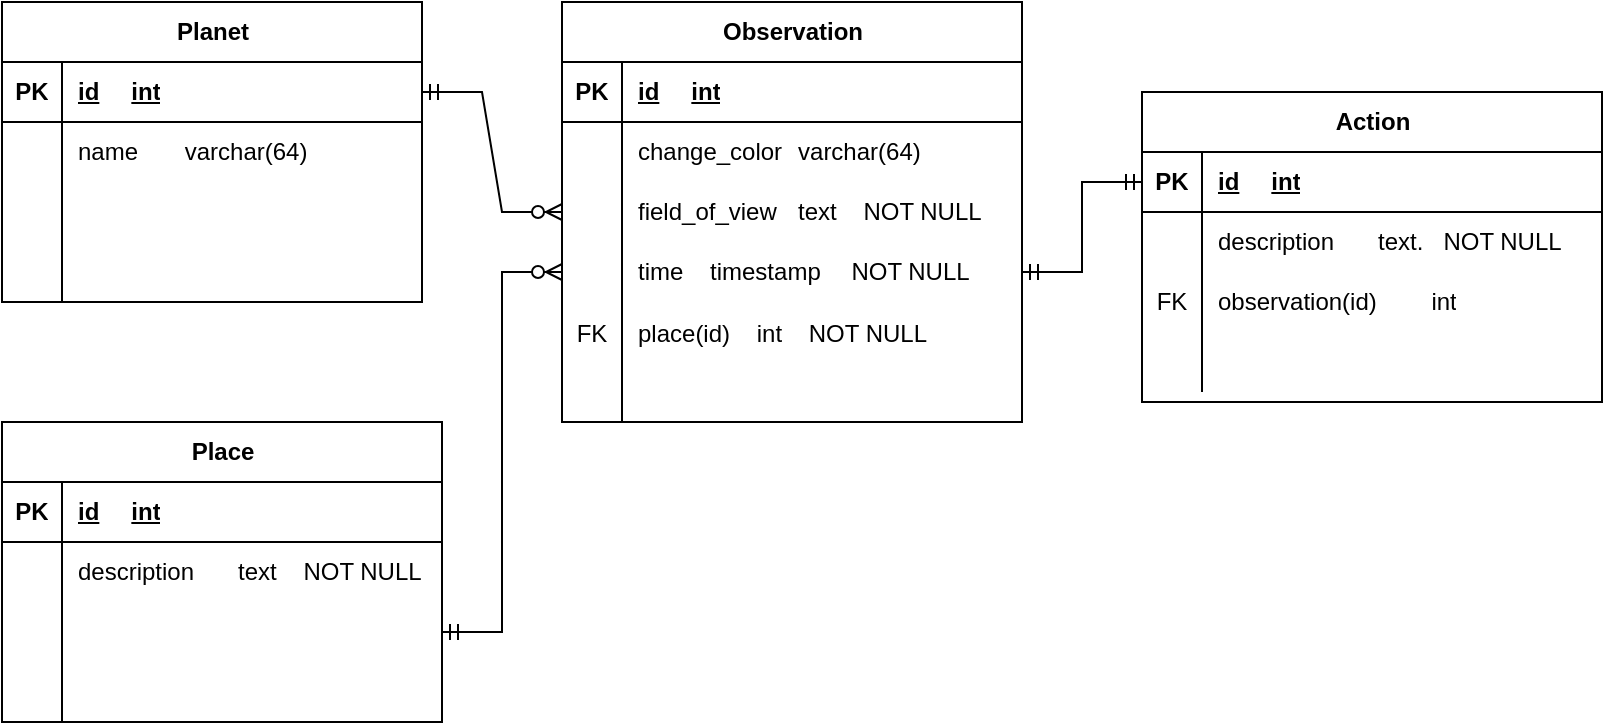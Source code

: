 <mxfile version="23.1.5" type="device">
  <diagram id="R2lEEEUBdFMjLlhIrx00" name="Page-1">
    <mxGraphModel dx="1339" dy="624" grid="1" gridSize="10" guides="1" tooltips="1" connect="1" arrows="1" fold="1" page="1" pageScale="1" pageWidth="850" pageHeight="1100" math="0" shadow="0" extFonts="Permanent Marker^https://fonts.googleapis.com/css?family=Permanent+Marker">
      <root>
        <mxCell id="0" />
        <mxCell id="1" parent="0" />
        <mxCell id="4F1G6D8R6oXfM3nXSuNH-1" value="Planet" style="shape=table;startSize=30;container=1;collapsible=1;childLayout=tableLayout;fixedRows=1;rowLines=0;fontStyle=1;align=center;resizeLast=1;html=1;" parent="1" vertex="1">
          <mxGeometry x="40" y="140" width="210" height="150" as="geometry" />
        </mxCell>
        <mxCell id="4F1G6D8R6oXfM3nXSuNH-2" value="" style="shape=tableRow;horizontal=0;startSize=0;swimlaneHead=0;swimlaneBody=0;fillColor=none;collapsible=0;dropTarget=0;points=[[0,0.5],[1,0.5]];portConstraint=eastwest;top=0;left=0;right=0;bottom=1;" parent="4F1G6D8R6oXfM3nXSuNH-1" vertex="1">
          <mxGeometry y="30" width="210" height="30" as="geometry" />
        </mxCell>
        <mxCell id="4F1G6D8R6oXfM3nXSuNH-3" value="PK" style="shape=partialRectangle;connectable=0;fillColor=none;top=0;left=0;bottom=0;right=0;fontStyle=1;overflow=hidden;whiteSpace=wrap;html=1;" parent="4F1G6D8R6oXfM3nXSuNH-2" vertex="1">
          <mxGeometry width="30" height="30" as="geometry">
            <mxRectangle width="30" height="30" as="alternateBounds" />
          </mxGeometry>
        </mxCell>
        <mxCell id="4F1G6D8R6oXfM3nXSuNH-4" value="id&lt;span style=&quot;white-space: pre;&quot;&gt;&#x9;int&lt;/span&gt;" style="shape=partialRectangle;connectable=0;fillColor=none;top=0;left=0;bottom=0;right=0;align=left;spacingLeft=6;fontStyle=5;overflow=hidden;whiteSpace=wrap;html=1;" parent="4F1G6D8R6oXfM3nXSuNH-2" vertex="1">
          <mxGeometry x="30" width="180" height="30" as="geometry">
            <mxRectangle width="180" height="30" as="alternateBounds" />
          </mxGeometry>
        </mxCell>
        <mxCell id="4F1G6D8R6oXfM3nXSuNH-5" value="" style="shape=tableRow;horizontal=0;startSize=0;swimlaneHead=0;swimlaneBody=0;fillColor=none;collapsible=0;dropTarget=0;points=[[0,0.5],[1,0.5]];portConstraint=eastwest;top=0;left=0;right=0;bottom=0;" parent="4F1G6D8R6oXfM3nXSuNH-1" vertex="1">
          <mxGeometry y="60" width="210" height="30" as="geometry" />
        </mxCell>
        <mxCell id="4F1G6D8R6oXfM3nXSuNH-6" value="" style="shape=partialRectangle;connectable=0;fillColor=none;top=0;left=0;bottom=0;right=0;editable=1;overflow=hidden;whiteSpace=wrap;html=1;" parent="4F1G6D8R6oXfM3nXSuNH-5" vertex="1">
          <mxGeometry width="30" height="30" as="geometry">
            <mxRectangle width="30" height="30" as="alternateBounds" />
          </mxGeometry>
        </mxCell>
        <mxCell id="4F1G6D8R6oXfM3nXSuNH-7" value="name&lt;span style=&quot;white-space: pre;&quot;&gt;&#x9;varchar(64)&lt;/span&gt;" style="shape=partialRectangle;connectable=0;fillColor=none;top=0;left=0;bottom=0;right=0;align=left;spacingLeft=6;overflow=hidden;whiteSpace=wrap;html=1;" parent="4F1G6D8R6oXfM3nXSuNH-5" vertex="1">
          <mxGeometry x="30" width="180" height="30" as="geometry">
            <mxRectangle width="180" height="30" as="alternateBounds" />
          </mxGeometry>
        </mxCell>
        <mxCell id="4F1G6D8R6oXfM3nXSuNH-8" value="" style="shape=tableRow;horizontal=0;startSize=0;swimlaneHead=0;swimlaneBody=0;fillColor=none;collapsible=0;dropTarget=0;points=[[0,0.5],[1,0.5]];portConstraint=eastwest;top=0;left=0;right=0;bottom=0;" parent="4F1G6D8R6oXfM3nXSuNH-1" vertex="1">
          <mxGeometry y="90" width="210" height="30" as="geometry" />
        </mxCell>
        <mxCell id="4F1G6D8R6oXfM3nXSuNH-9" value="" style="shape=partialRectangle;connectable=0;fillColor=none;top=0;left=0;bottom=0;right=0;editable=1;overflow=hidden;whiteSpace=wrap;html=1;" parent="4F1G6D8R6oXfM3nXSuNH-8" vertex="1">
          <mxGeometry width="30" height="30" as="geometry">
            <mxRectangle width="30" height="30" as="alternateBounds" />
          </mxGeometry>
        </mxCell>
        <mxCell id="4F1G6D8R6oXfM3nXSuNH-10" value="" style="shape=partialRectangle;connectable=0;fillColor=none;top=0;left=0;bottom=0;right=0;align=left;spacingLeft=6;overflow=hidden;whiteSpace=wrap;html=1;" parent="4F1G6D8R6oXfM3nXSuNH-8" vertex="1">
          <mxGeometry x="30" width="180" height="30" as="geometry">
            <mxRectangle width="180" height="30" as="alternateBounds" />
          </mxGeometry>
        </mxCell>
        <mxCell id="4F1G6D8R6oXfM3nXSuNH-11" value="" style="shape=tableRow;horizontal=0;startSize=0;swimlaneHead=0;swimlaneBody=0;fillColor=none;collapsible=0;dropTarget=0;points=[[0,0.5],[1,0.5]];portConstraint=eastwest;top=0;left=0;right=0;bottom=0;" parent="4F1G6D8R6oXfM3nXSuNH-1" vertex="1">
          <mxGeometry y="120" width="210" height="30" as="geometry" />
        </mxCell>
        <mxCell id="4F1G6D8R6oXfM3nXSuNH-12" value="" style="shape=partialRectangle;connectable=0;fillColor=none;top=0;left=0;bottom=0;right=0;editable=1;overflow=hidden;whiteSpace=wrap;html=1;" parent="4F1G6D8R6oXfM3nXSuNH-11" vertex="1">
          <mxGeometry width="30" height="30" as="geometry">
            <mxRectangle width="30" height="30" as="alternateBounds" />
          </mxGeometry>
        </mxCell>
        <mxCell id="4F1G6D8R6oXfM3nXSuNH-13" value="" style="shape=partialRectangle;connectable=0;fillColor=none;top=0;left=0;bottom=0;right=0;align=left;spacingLeft=6;overflow=hidden;whiteSpace=wrap;html=1;" parent="4F1G6D8R6oXfM3nXSuNH-11" vertex="1">
          <mxGeometry x="30" width="180" height="30" as="geometry">
            <mxRectangle width="180" height="30" as="alternateBounds" />
          </mxGeometry>
        </mxCell>
        <mxCell id="4F1G6D8R6oXfM3nXSuNH-53" value="Observation" style="shape=table;startSize=30;container=1;collapsible=1;childLayout=tableLayout;fixedRows=1;rowLines=0;fontStyle=1;align=center;resizeLast=1;html=1;" parent="1" vertex="1">
          <mxGeometry x="320" y="140" width="230" height="210" as="geometry" />
        </mxCell>
        <mxCell id="4F1G6D8R6oXfM3nXSuNH-54" value="" style="shape=tableRow;horizontal=0;startSize=0;swimlaneHead=0;swimlaneBody=0;fillColor=none;collapsible=0;dropTarget=0;points=[[0,0.5],[1,0.5]];portConstraint=eastwest;top=0;left=0;right=0;bottom=1;" parent="4F1G6D8R6oXfM3nXSuNH-53" vertex="1">
          <mxGeometry y="30" width="230" height="30" as="geometry" />
        </mxCell>
        <mxCell id="4F1G6D8R6oXfM3nXSuNH-55" value="PK" style="shape=partialRectangle;connectable=0;fillColor=none;top=0;left=0;bottom=0;right=0;fontStyle=1;overflow=hidden;whiteSpace=wrap;html=1;" parent="4F1G6D8R6oXfM3nXSuNH-54" vertex="1">
          <mxGeometry width="30" height="30" as="geometry">
            <mxRectangle width="30" height="30" as="alternateBounds" />
          </mxGeometry>
        </mxCell>
        <mxCell id="4F1G6D8R6oXfM3nXSuNH-56" value="id&lt;span style=&quot;white-space: pre;&quot;&gt;&#x9;int&lt;/span&gt;" style="shape=partialRectangle;connectable=0;fillColor=none;top=0;left=0;bottom=0;right=0;align=left;spacingLeft=6;fontStyle=5;overflow=hidden;whiteSpace=wrap;html=1;" parent="4F1G6D8R6oXfM3nXSuNH-54" vertex="1">
          <mxGeometry x="30" width="200" height="30" as="geometry">
            <mxRectangle width="200" height="30" as="alternateBounds" />
          </mxGeometry>
        </mxCell>
        <mxCell id="4F1G6D8R6oXfM3nXSuNH-57" value="" style="shape=tableRow;horizontal=0;startSize=0;swimlaneHead=0;swimlaneBody=0;fillColor=none;collapsible=0;dropTarget=0;points=[[0,0.5],[1,0.5]];portConstraint=eastwest;top=0;left=0;right=0;bottom=0;" parent="4F1G6D8R6oXfM3nXSuNH-53" vertex="1">
          <mxGeometry y="60" width="230" height="30" as="geometry" />
        </mxCell>
        <mxCell id="4F1G6D8R6oXfM3nXSuNH-58" value="" style="shape=partialRectangle;connectable=0;fillColor=none;top=0;left=0;bottom=0;right=0;editable=1;overflow=hidden;whiteSpace=wrap;html=1;" parent="4F1G6D8R6oXfM3nXSuNH-57" vertex="1">
          <mxGeometry width="30" height="30" as="geometry">
            <mxRectangle width="30" height="30" as="alternateBounds" />
          </mxGeometry>
        </mxCell>
        <mxCell id="4F1G6D8R6oXfM3nXSuNH-59" value="change_color&lt;span style=&quot;white-space: pre;&quot;&gt;&#x9;varchar(64)&lt;/span&gt;" style="shape=partialRectangle;connectable=0;fillColor=none;top=0;left=0;bottom=0;right=0;align=left;spacingLeft=6;overflow=hidden;whiteSpace=wrap;html=1;" parent="4F1G6D8R6oXfM3nXSuNH-57" vertex="1">
          <mxGeometry x="30" width="200" height="30" as="geometry">
            <mxRectangle width="200" height="30" as="alternateBounds" />
          </mxGeometry>
        </mxCell>
        <mxCell id="4F1G6D8R6oXfM3nXSuNH-60" value="" style="shape=tableRow;horizontal=0;startSize=0;swimlaneHead=0;swimlaneBody=0;fillColor=none;collapsible=0;dropTarget=0;points=[[0,0.5],[1,0.5]];portConstraint=eastwest;top=0;left=0;right=0;bottom=0;" parent="4F1G6D8R6oXfM3nXSuNH-53" vertex="1">
          <mxGeometry y="90" width="230" height="30" as="geometry" />
        </mxCell>
        <mxCell id="4F1G6D8R6oXfM3nXSuNH-61" value="" style="shape=partialRectangle;connectable=0;fillColor=none;top=0;left=0;bottom=0;right=0;editable=1;overflow=hidden;whiteSpace=wrap;html=1;" parent="4F1G6D8R6oXfM3nXSuNH-60" vertex="1">
          <mxGeometry width="30" height="30" as="geometry">
            <mxRectangle width="30" height="30" as="alternateBounds" />
          </mxGeometry>
        </mxCell>
        <mxCell id="4F1G6D8R6oXfM3nXSuNH-62" value="field_of_view&lt;span style=&quot;white-space: pre;&quot;&gt;&#x9;text    NOT NULL&lt;/span&gt;" style="shape=partialRectangle;connectable=0;fillColor=none;top=0;left=0;bottom=0;right=0;align=left;spacingLeft=6;overflow=hidden;whiteSpace=wrap;html=1;" parent="4F1G6D8R6oXfM3nXSuNH-60" vertex="1">
          <mxGeometry x="30" width="200" height="30" as="geometry">
            <mxRectangle width="200" height="30" as="alternateBounds" />
          </mxGeometry>
        </mxCell>
        <mxCell id="4F1G6D8R6oXfM3nXSuNH-63" value="" style="shape=tableRow;horizontal=0;startSize=0;swimlaneHead=0;swimlaneBody=0;fillColor=none;collapsible=0;dropTarget=0;points=[[0,0.5],[1,0.5]];portConstraint=eastwest;top=0;left=0;right=0;bottom=0;" parent="4F1G6D8R6oXfM3nXSuNH-53" vertex="1">
          <mxGeometry y="120" width="230" height="30" as="geometry" />
        </mxCell>
        <mxCell id="4F1G6D8R6oXfM3nXSuNH-64" value="" style="shape=partialRectangle;connectable=0;fillColor=none;top=0;left=0;bottom=0;right=0;editable=1;overflow=hidden;whiteSpace=wrap;html=1;" parent="4F1G6D8R6oXfM3nXSuNH-63" vertex="1">
          <mxGeometry width="30" height="30" as="geometry">
            <mxRectangle width="30" height="30" as="alternateBounds" />
          </mxGeometry>
        </mxCell>
        <mxCell id="4F1G6D8R6oXfM3nXSuNH-65" value="time&lt;span style=&quot;white-space: pre;&quot;&gt;    &lt;/span&gt;timestamp&lt;span style=&quot;white-space: pre;&quot;&gt;&#x9;NOT NULL&lt;/span&gt;" style="shape=partialRectangle;connectable=0;fillColor=none;top=0;left=0;bottom=0;right=0;align=left;spacingLeft=6;overflow=hidden;whiteSpace=wrap;html=1;" parent="4F1G6D8R6oXfM3nXSuNH-63" vertex="1">
          <mxGeometry x="30" width="200" height="30" as="geometry">
            <mxRectangle width="200" height="30" as="alternateBounds" />
          </mxGeometry>
        </mxCell>
        <mxCell id="4F1G6D8R6oXfM3nXSuNH-147" value="" style="shape=tableRow;horizontal=0;startSize=0;swimlaneHead=0;swimlaneBody=0;fillColor=none;collapsible=0;dropTarget=0;points=[[0,0.5],[1,0.5]];portConstraint=eastwest;top=0;left=0;right=0;bottom=0;" parent="4F1G6D8R6oXfM3nXSuNH-53" vertex="1">
          <mxGeometry y="150" width="230" height="30" as="geometry" />
        </mxCell>
        <mxCell id="4F1G6D8R6oXfM3nXSuNH-148" value="FK" style="shape=partialRectangle;connectable=0;fillColor=none;top=0;left=0;bottom=0;right=0;editable=1;overflow=hidden;" parent="4F1G6D8R6oXfM3nXSuNH-147" vertex="1">
          <mxGeometry width="30" height="30" as="geometry">
            <mxRectangle width="30" height="30" as="alternateBounds" />
          </mxGeometry>
        </mxCell>
        <mxCell id="4F1G6D8R6oXfM3nXSuNH-149" value="place(id)    int    NOT NULL" style="shape=partialRectangle;connectable=0;fillColor=none;top=0;left=0;bottom=0;right=0;align=left;spacingLeft=6;overflow=hidden;" parent="4F1G6D8R6oXfM3nXSuNH-147" vertex="1">
          <mxGeometry x="30" width="200" height="30" as="geometry">
            <mxRectangle width="200" height="30" as="alternateBounds" />
          </mxGeometry>
        </mxCell>
        <mxCell id="4F1G6D8R6oXfM3nXSuNH-155" value="" style="shape=tableRow;horizontal=0;startSize=0;swimlaneHead=0;swimlaneBody=0;fillColor=none;collapsible=0;dropTarget=0;points=[[0,0.5],[1,0.5]];portConstraint=eastwest;top=0;left=0;right=0;bottom=0;" parent="4F1G6D8R6oXfM3nXSuNH-53" vertex="1">
          <mxGeometry y="180" width="230" height="30" as="geometry" />
        </mxCell>
        <mxCell id="4F1G6D8R6oXfM3nXSuNH-156" value="" style="shape=partialRectangle;connectable=0;fillColor=none;top=0;left=0;bottom=0;right=0;editable=1;overflow=hidden;" parent="4F1G6D8R6oXfM3nXSuNH-155" vertex="1">
          <mxGeometry width="30" height="30" as="geometry">
            <mxRectangle width="30" height="30" as="alternateBounds" />
          </mxGeometry>
        </mxCell>
        <mxCell id="4F1G6D8R6oXfM3nXSuNH-157" value="" style="shape=partialRectangle;connectable=0;fillColor=none;top=0;left=0;bottom=0;right=0;align=left;spacingLeft=6;overflow=hidden;" parent="4F1G6D8R6oXfM3nXSuNH-155" vertex="1">
          <mxGeometry x="30" width="200" height="30" as="geometry">
            <mxRectangle width="200" height="30" as="alternateBounds" />
          </mxGeometry>
        </mxCell>
        <mxCell id="4F1G6D8R6oXfM3nXSuNH-116" value="Place" style="shape=table;startSize=30;container=1;collapsible=1;childLayout=tableLayout;fixedRows=1;rowLines=0;fontStyle=1;align=center;resizeLast=1;html=1;" parent="1" vertex="1">
          <mxGeometry x="40" y="350" width="220" height="150" as="geometry" />
        </mxCell>
        <mxCell id="4F1G6D8R6oXfM3nXSuNH-117" value="" style="shape=tableRow;horizontal=0;startSize=0;swimlaneHead=0;swimlaneBody=0;fillColor=none;collapsible=0;dropTarget=0;points=[[0,0.5],[1,0.5]];portConstraint=eastwest;top=0;left=0;right=0;bottom=1;" parent="4F1G6D8R6oXfM3nXSuNH-116" vertex="1">
          <mxGeometry y="30" width="220" height="30" as="geometry" />
        </mxCell>
        <mxCell id="4F1G6D8R6oXfM3nXSuNH-118" value="PK" style="shape=partialRectangle;connectable=0;fillColor=none;top=0;left=0;bottom=0;right=0;fontStyle=1;overflow=hidden;whiteSpace=wrap;html=1;" parent="4F1G6D8R6oXfM3nXSuNH-117" vertex="1">
          <mxGeometry width="30" height="30" as="geometry">
            <mxRectangle width="30" height="30" as="alternateBounds" />
          </mxGeometry>
        </mxCell>
        <mxCell id="4F1G6D8R6oXfM3nXSuNH-119" value="id&lt;span style=&quot;white-space: pre;&quot;&gt;&#x9;int&lt;/span&gt;" style="shape=partialRectangle;connectable=0;fillColor=none;top=0;left=0;bottom=0;right=0;align=left;spacingLeft=6;fontStyle=5;overflow=hidden;whiteSpace=wrap;html=1;" parent="4F1G6D8R6oXfM3nXSuNH-117" vertex="1">
          <mxGeometry x="30" width="190" height="30" as="geometry">
            <mxRectangle width="190" height="30" as="alternateBounds" />
          </mxGeometry>
        </mxCell>
        <mxCell id="4F1G6D8R6oXfM3nXSuNH-120" value="" style="shape=tableRow;horizontal=0;startSize=0;swimlaneHead=0;swimlaneBody=0;fillColor=none;collapsible=0;dropTarget=0;points=[[0,0.5],[1,0.5]];portConstraint=eastwest;top=0;left=0;right=0;bottom=0;" parent="4F1G6D8R6oXfM3nXSuNH-116" vertex="1">
          <mxGeometry y="60" width="220" height="30" as="geometry" />
        </mxCell>
        <mxCell id="4F1G6D8R6oXfM3nXSuNH-121" value="" style="shape=partialRectangle;connectable=0;fillColor=none;top=0;left=0;bottom=0;right=0;editable=1;overflow=hidden;whiteSpace=wrap;html=1;" parent="4F1G6D8R6oXfM3nXSuNH-120" vertex="1">
          <mxGeometry width="30" height="30" as="geometry">
            <mxRectangle width="30" height="30" as="alternateBounds" />
          </mxGeometry>
        </mxCell>
        <mxCell id="4F1G6D8R6oXfM3nXSuNH-122" value="description&lt;span style=&quot;white-space: pre;&quot;&gt;&#x9;text    NOT NULL&lt;/span&gt;" style="shape=partialRectangle;connectable=0;fillColor=none;top=0;left=0;bottom=0;right=0;align=left;spacingLeft=6;overflow=hidden;whiteSpace=wrap;html=1;" parent="4F1G6D8R6oXfM3nXSuNH-120" vertex="1">
          <mxGeometry x="30" width="190" height="30" as="geometry">
            <mxRectangle width="190" height="30" as="alternateBounds" />
          </mxGeometry>
        </mxCell>
        <mxCell id="4F1G6D8R6oXfM3nXSuNH-123" value="" style="shape=tableRow;horizontal=0;startSize=0;swimlaneHead=0;swimlaneBody=0;fillColor=none;collapsible=0;dropTarget=0;points=[[0,0.5],[1,0.5]];portConstraint=eastwest;top=0;left=0;right=0;bottom=0;" parent="4F1G6D8R6oXfM3nXSuNH-116" vertex="1">
          <mxGeometry y="90" width="220" height="30" as="geometry" />
        </mxCell>
        <mxCell id="4F1G6D8R6oXfM3nXSuNH-124" value="" style="shape=partialRectangle;connectable=0;fillColor=none;top=0;left=0;bottom=0;right=0;editable=1;overflow=hidden;whiteSpace=wrap;html=1;" parent="4F1G6D8R6oXfM3nXSuNH-123" vertex="1">
          <mxGeometry width="30" height="30" as="geometry">
            <mxRectangle width="30" height="30" as="alternateBounds" />
          </mxGeometry>
        </mxCell>
        <mxCell id="4F1G6D8R6oXfM3nXSuNH-125" value="" style="shape=partialRectangle;connectable=0;fillColor=none;top=0;left=0;bottom=0;right=0;align=left;spacingLeft=6;overflow=hidden;whiteSpace=wrap;html=1;" parent="4F1G6D8R6oXfM3nXSuNH-123" vertex="1">
          <mxGeometry x="30" width="190" height="30" as="geometry">
            <mxRectangle width="190" height="30" as="alternateBounds" />
          </mxGeometry>
        </mxCell>
        <mxCell id="4F1G6D8R6oXfM3nXSuNH-126" value="" style="shape=tableRow;horizontal=0;startSize=0;swimlaneHead=0;swimlaneBody=0;fillColor=none;collapsible=0;dropTarget=0;points=[[0,0.5],[1,0.5]];portConstraint=eastwest;top=0;left=0;right=0;bottom=0;" parent="4F1G6D8R6oXfM3nXSuNH-116" vertex="1">
          <mxGeometry y="120" width="220" height="30" as="geometry" />
        </mxCell>
        <mxCell id="4F1G6D8R6oXfM3nXSuNH-127" value="" style="shape=partialRectangle;connectable=0;fillColor=none;top=0;left=0;bottom=0;right=0;editable=1;overflow=hidden;whiteSpace=wrap;html=1;" parent="4F1G6D8R6oXfM3nXSuNH-126" vertex="1">
          <mxGeometry width="30" height="30" as="geometry">
            <mxRectangle width="30" height="30" as="alternateBounds" />
          </mxGeometry>
        </mxCell>
        <mxCell id="4F1G6D8R6oXfM3nXSuNH-128" value="" style="shape=partialRectangle;connectable=0;fillColor=none;top=0;left=0;bottom=0;right=0;align=left;spacingLeft=6;overflow=hidden;whiteSpace=wrap;html=1;" parent="4F1G6D8R6oXfM3nXSuNH-126" vertex="1">
          <mxGeometry x="30" width="190" height="30" as="geometry">
            <mxRectangle width="190" height="30" as="alternateBounds" />
          </mxGeometry>
        </mxCell>
        <mxCell id="4F1G6D8R6oXfM3nXSuNH-129" value="Action" style="shape=table;startSize=30;container=1;collapsible=1;childLayout=tableLayout;fixedRows=1;rowLines=0;fontStyle=1;align=center;resizeLast=1;html=1;" parent="1" vertex="1">
          <mxGeometry x="610" y="185" width="230" height="155" as="geometry" />
        </mxCell>
        <mxCell id="4F1G6D8R6oXfM3nXSuNH-130" value="" style="shape=tableRow;horizontal=0;startSize=0;swimlaneHead=0;swimlaneBody=0;fillColor=none;collapsible=0;dropTarget=0;points=[[0,0.5],[1,0.5]];portConstraint=eastwest;top=0;left=0;right=0;bottom=1;" parent="4F1G6D8R6oXfM3nXSuNH-129" vertex="1">
          <mxGeometry y="30" width="230" height="30" as="geometry" />
        </mxCell>
        <mxCell id="4F1G6D8R6oXfM3nXSuNH-131" value="PK" style="shape=partialRectangle;connectable=0;fillColor=none;top=0;left=0;bottom=0;right=0;fontStyle=1;overflow=hidden;whiteSpace=wrap;html=1;" parent="4F1G6D8R6oXfM3nXSuNH-130" vertex="1">
          <mxGeometry width="30" height="30" as="geometry">
            <mxRectangle width="30" height="30" as="alternateBounds" />
          </mxGeometry>
        </mxCell>
        <mxCell id="4F1G6D8R6oXfM3nXSuNH-132" value="id&lt;span style=&quot;white-space: pre;&quot;&gt;&#x9;int&lt;/span&gt;" style="shape=partialRectangle;connectable=0;fillColor=none;top=0;left=0;bottom=0;right=0;align=left;spacingLeft=6;fontStyle=5;overflow=hidden;whiteSpace=wrap;html=1;" parent="4F1G6D8R6oXfM3nXSuNH-130" vertex="1">
          <mxGeometry x="30" width="200" height="30" as="geometry">
            <mxRectangle width="200" height="30" as="alternateBounds" />
          </mxGeometry>
        </mxCell>
        <mxCell id="4F1G6D8R6oXfM3nXSuNH-133" value="" style="shape=tableRow;horizontal=0;startSize=0;swimlaneHead=0;swimlaneBody=0;fillColor=none;collapsible=0;dropTarget=0;points=[[0,0.5],[1,0.5]];portConstraint=eastwest;top=0;left=0;right=0;bottom=0;" parent="4F1G6D8R6oXfM3nXSuNH-129" vertex="1">
          <mxGeometry y="60" width="230" height="30" as="geometry" />
        </mxCell>
        <mxCell id="4F1G6D8R6oXfM3nXSuNH-134" value="" style="shape=partialRectangle;connectable=0;fillColor=none;top=0;left=0;bottom=0;right=0;editable=1;overflow=hidden;whiteSpace=wrap;html=1;" parent="4F1G6D8R6oXfM3nXSuNH-133" vertex="1">
          <mxGeometry width="30" height="30" as="geometry">
            <mxRectangle width="30" height="30" as="alternateBounds" />
          </mxGeometry>
        </mxCell>
        <mxCell id="4F1G6D8R6oXfM3nXSuNH-135" value="description&lt;span style=&quot;white-space: pre;&quot;&gt;&#x9;text.   NOT NULL&lt;/span&gt;" style="shape=partialRectangle;connectable=0;fillColor=none;top=0;left=0;bottom=0;right=0;align=left;spacingLeft=6;overflow=hidden;whiteSpace=wrap;html=1;" parent="4F1G6D8R6oXfM3nXSuNH-133" vertex="1">
          <mxGeometry x="30" width="200" height="30" as="geometry">
            <mxRectangle width="200" height="30" as="alternateBounds" />
          </mxGeometry>
        </mxCell>
        <mxCell id="4F1G6D8R6oXfM3nXSuNH-136" value="" style="shape=tableRow;horizontal=0;startSize=0;swimlaneHead=0;swimlaneBody=0;fillColor=none;collapsible=0;dropTarget=0;points=[[0,0.5],[1,0.5]];portConstraint=eastwest;top=0;left=0;right=0;bottom=0;" parent="4F1G6D8R6oXfM3nXSuNH-129" vertex="1">
          <mxGeometry y="90" width="230" height="30" as="geometry" />
        </mxCell>
        <mxCell id="4F1G6D8R6oXfM3nXSuNH-137" value="FK" style="shape=partialRectangle;connectable=0;fillColor=none;top=0;left=0;bottom=0;right=0;editable=1;overflow=hidden;whiteSpace=wrap;html=1;" parent="4F1G6D8R6oXfM3nXSuNH-136" vertex="1">
          <mxGeometry width="30" height="30" as="geometry">
            <mxRectangle width="30" height="30" as="alternateBounds" />
          </mxGeometry>
        </mxCell>
        <mxCell id="4F1G6D8R6oXfM3nXSuNH-138" value="observation(id)&lt;span style=&quot;white-space: pre;&quot;&gt;&#x9;int&lt;/span&gt;" style="shape=partialRectangle;connectable=0;fillColor=none;top=0;left=0;bottom=0;right=0;align=left;spacingLeft=6;overflow=hidden;whiteSpace=wrap;html=1;" parent="4F1G6D8R6oXfM3nXSuNH-136" vertex="1">
          <mxGeometry x="30" width="200" height="30" as="geometry">
            <mxRectangle width="200" height="30" as="alternateBounds" />
          </mxGeometry>
        </mxCell>
        <mxCell id="4F1G6D8R6oXfM3nXSuNH-139" value="" style="shape=tableRow;horizontal=0;startSize=0;swimlaneHead=0;swimlaneBody=0;fillColor=none;collapsible=0;dropTarget=0;points=[[0,0.5],[1,0.5]];portConstraint=eastwest;top=0;left=0;right=0;bottom=0;" parent="4F1G6D8R6oXfM3nXSuNH-129" vertex="1">
          <mxGeometry y="120" width="230" height="30" as="geometry" />
        </mxCell>
        <mxCell id="4F1G6D8R6oXfM3nXSuNH-140" value="" style="shape=partialRectangle;connectable=0;fillColor=none;top=0;left=0;bottom=0;right=0;editable=1;overflow=hidden;whiteSpace=wrap;html=1;" parent="4F1G6D8R6oXfM3nXSuNH-139" vertex="1">
          <mxGeometry width="30" height="30" as="geometry">
            <mxRectangle width="30" height="30" as="alternateBounds" />
          </mxGeometry>
        </mxCell>
        <mxCell id="4F1G6D8R6oXfM3nXSuNH-141" value="" style="shape=partialRectangle;connectable=0;fillColor=none;top=0;left=0;bottom=0;right=0;align=left;spacingLeft=6;overflow=hidden;whiteSpace=wrap;html=1;" parent="4F1G6D8R6oXfM3nXSuNH-139" vertex="1">
          <mxGeometry x="30" width="200" height="30" as="geometry">
            <mxRectangle width="200" height="30" as="alternateBounds" />
          </mxGeometry>
        </mxCell>
        <mxCell id="4F1G6D8R6oXfM3nXSuNH-143" value="" style="edgeStyle=entityRelationEdgeStyle;fontSize=12;html=1;endArrow=ERzeroToMany;startArrow=ERmandOne;rounded=0;exitX=1;exitY=0.5;exitDx=0;exitDy=0;entryX=0;entryY=0.5;entryDx=0;entryDy=0;" parent="1" source="4F1G6D8R6oXfM3nXSuNH-123" target="4F1G6D8R6oXfM3nXSuNH-63" edge="1">
          <mxGeometry width="100" height="100" relative="1" as="geometry">
            <mxPoint x="460" y="520" as="sourcePoint" />
            <mxPoint x="380" y="440" as="targetPoint" />
            <Array as="points">
              <mxPoint x="350" y="470" />
            </Array>
          </mxGeometry>
        </mxCell>
        <mxCell id="4F1G6D8R6oXfM3nXSuNH-160" value="" style="edgeStyle=entityRelationEdgeStyle;fontSize=12;html=1;endArrow=ERmandOne;startArrow=ERmandOne;rounded=0;exitX=1;exitY=0.5;exitDx=0;exitDy=0;entryX=0;entryY=0.5;entryDx=0;entryDy=0;" parent="1" source="4F1G6D8R6oXfM3nXSuNH-63" target="4F1G6D8R6oXfM3nXSuNH-130" edge="1">
          <mxGeometry width="100" height="100" relative="1" as="geometry">
            <mxPoint x="400" y="460" as="sourcePoint" />
            <mxPoint x="500" y="360" as="targetPoint" />
          </mxGeometry>
        </mxCell>
        <mxCell id="4F1G6D8R6oXfM3nXSuNH-161" value="" style="edgeStyle=entityRelationEdgeStyle;fontSize=12;html=1;endArrow=ERzeroToMany;startArrow=ERmandOne;rounded=0;exitX=1;exitY=0.5;exitDx=0;exitDy=0;entryX=0;entryY=0.5;entryDx=0;entryDy=0;" parent="1" source="4F1G6D8R6oXfM3nXSuNH-2" target="4F1G6D8R6oXfM3nXSuNH-60" edge="1">
          <mxGeometry width="100" height="100" relative="1" as="geometry">
            <mxPoint x="400" y="460" as="sourcePoint" />
            <mxPoint x="500" y="360" as="targetPoint" />
          </mxGeometry>
        </mxCell>
      </root>
    </mxGraphModel>
  </diagram>
</mxfile>
